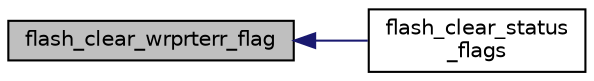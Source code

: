 digraph "flash_clear_wrprterr_flag"
{
  edge [fontname="Helvetica",fontsize="10",labelfontname="Helvetica",labelfontsize="10"];
  node [fontname="Helvetica",fontsize="10",shape=record];
  rankdir="LR";
  Node1 [label="flash_clear_wrprterr_flag",height=0.2,width=0.4,color="black", fillcolor="grey75", style="filled" fontcolor="black"];
  Node1 -> Node2 [dir="back",color="midnightblue",fontsize="10",style="solid",fontname="Helvetica"];
  Node2 [label="flash_clear_status\l_flags",height=0.2,width=0.4,color="black", fillcolor="white", style="filled",URL="$flash_8c.html#a8bf42e68b53ee74583675289608dae65"];
}
